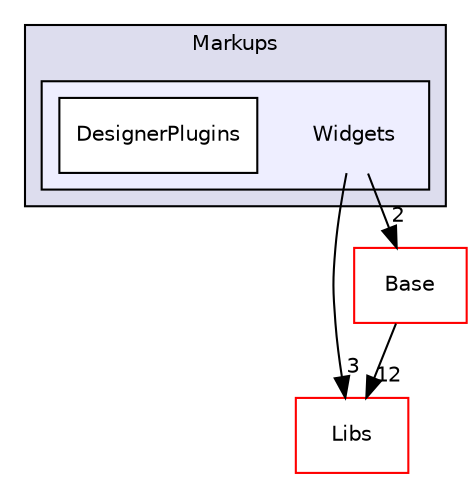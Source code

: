 digraph "Modules/Loadable/Markups/Widgets" {
  bgcolor=transparent;
  compound=true
  node [ fontsize="10", fontname="Helvetica"];
  edge [ labelfontsize="10", labelfontname="Helvetica"];
  subgraph clusterdir_1a96155338796d57dab45a56648f1a28 {
    graph [ bgcolor="#ddddee", pencolor="black", label="Markups" fontname="Helvetica", fontsize="10", URL="dir_1a96155338796d57dab45a56648f1a28.html"]
  subgraph clusterdir_19cb74a16e0c50d0edd37c0ff3666177 {
    graph [ bgcolor="#eeeeff", pencolor="black", label="" URL="dir_19cb74a16e0c50d0edd37c0ff3666177.html"];
    dir_19cb74a16e0c50d0edd37c0ff3666177 [shape=plaintext label="Widgets"];
    dir_ab835ededfa9a38bc2af8fd668437215 [shape=box label="DesignerPlugins" color="black" fillcolor="white" style="filled" URL="dir_ab835ededfa9a38bc2af8fd668437215.html"];
  }
  }
  dir_6e6cb9563333489fde7459b1f95e59a5 [shape=box label="Libs" color="red" URL="dir_6e6cb9563333489fde7459b1f95e59a5.html"];
  dir_628593db0cdce5a76fb85526ae5aa762 [shape=box label="Base" color="red" URL="dir_628593db0cdce5a76fb85526ae5aa762.html"];
  dir_19cb74a16e0c50d0edd37c0ff3666177->dir_6e6cb9563333489fde7459b1f95e59a5 [headlabel="3", labeldistance=1.5 headhref="dir_000074_000012.html"];
  dir_19cb74a16e0c50d0edd37c0ff3666177->dir_628593db0cdce5a76fb85526ae5aa762 [headlabel="2", labeldistance=1.5 headhref="dir_000074_000002.html"];
  dir_628593db0cdce5a76fb85526ae5aa762->dir_6e6cb9563333489fde7459b1f95e59a5 [headlabel="12", labeldistance=1.5 headhref="dir_000002_000012.html"];
}
